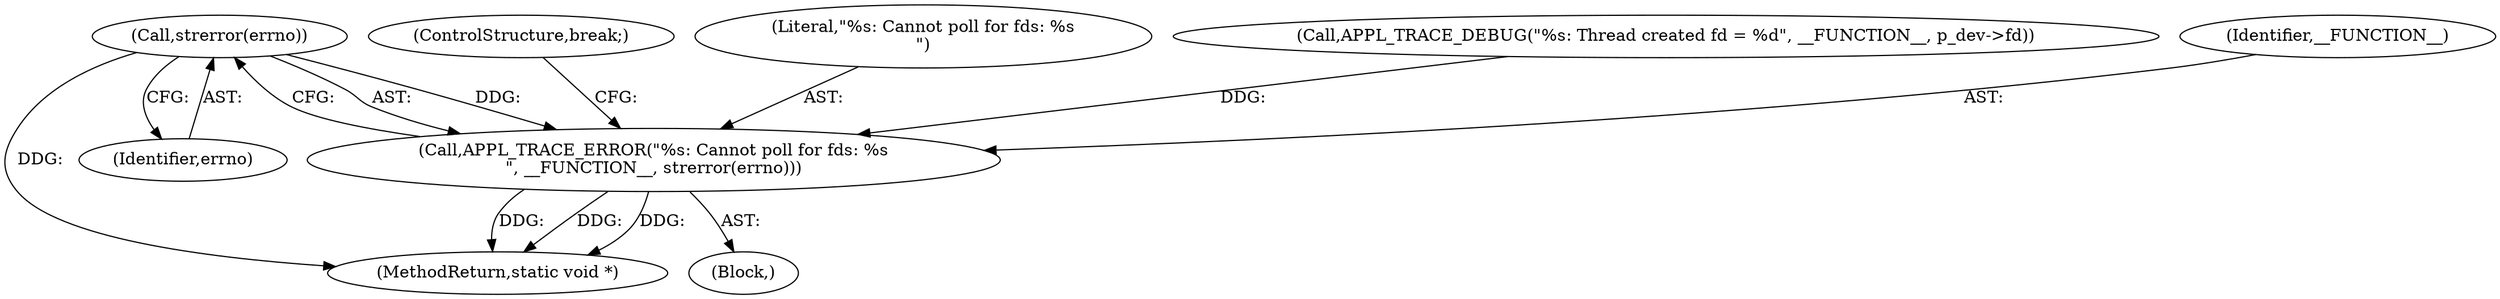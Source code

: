 digraph "0_Android_472271b153c5dc53c28beac55480a8d8434b2d5c_8@API" {
"1000155" [label="(Call,strerror(errno))"];
"1000152" [label="(Call,APPL_TRACE_ERROR(\"%s: Cannot poll for fds: %s\n\", __FUNCTION__, strerror(errno)))"];
"1000151" [label="(Block,)"];
"1000155" [label="(Call,strerror(errno))"];
"1000152" [label="(Call,APPL_TRACE_ERROR(\"%s: Cannot poll for fds: %s\n\", __FUNCTION__, strerror(errno)))"];
"1000157" [label="(ControlStructure,break;)"];
"1000156" [label="(Identifier,errno)"];
"1000185" [label="(MethodReturn,static void *)"];
"1000153" [label="(Literal,\"%s: Cannot poll for fds: %s\n\")"];
"1000107" [label="(Call,APPL_TRACE_DEBUG(\"%s: Thread created fd = %d\", __FUNCTION__, p_dev->fd))"];
"1000154" [label="(Identifier,__FUNCTION__)"];
"1000155" -> "1000152"  [label="AST: "];
"1000155" -> "1000156"  [label="CFG: "];
"1000156" -> "1000155"  [label="AST: "];
"1000152" -> "1000155"  [label="CFG: "];
"1000155" -> "1000185"  [label="DDG: "];
"1000155" -> "1000152"  [label="DDG: "];
"1000152" -> "1000151"  [label="AST: "];
"1000153" -> "1000152"  [label="AST: "];
"1000154" -> "1000152"  [label="AST: "];
"1000157" -> "1000152"  [label="CFG: "];
"1000152" -> "1000185"  [label="DDG: "];
"1000152" -> "1000185"  [label="DDG: "];
"1000152" -> "1000185"  [label="DDG: "];
"1000107" -> "1000152"  [label="DDG: "];
}
